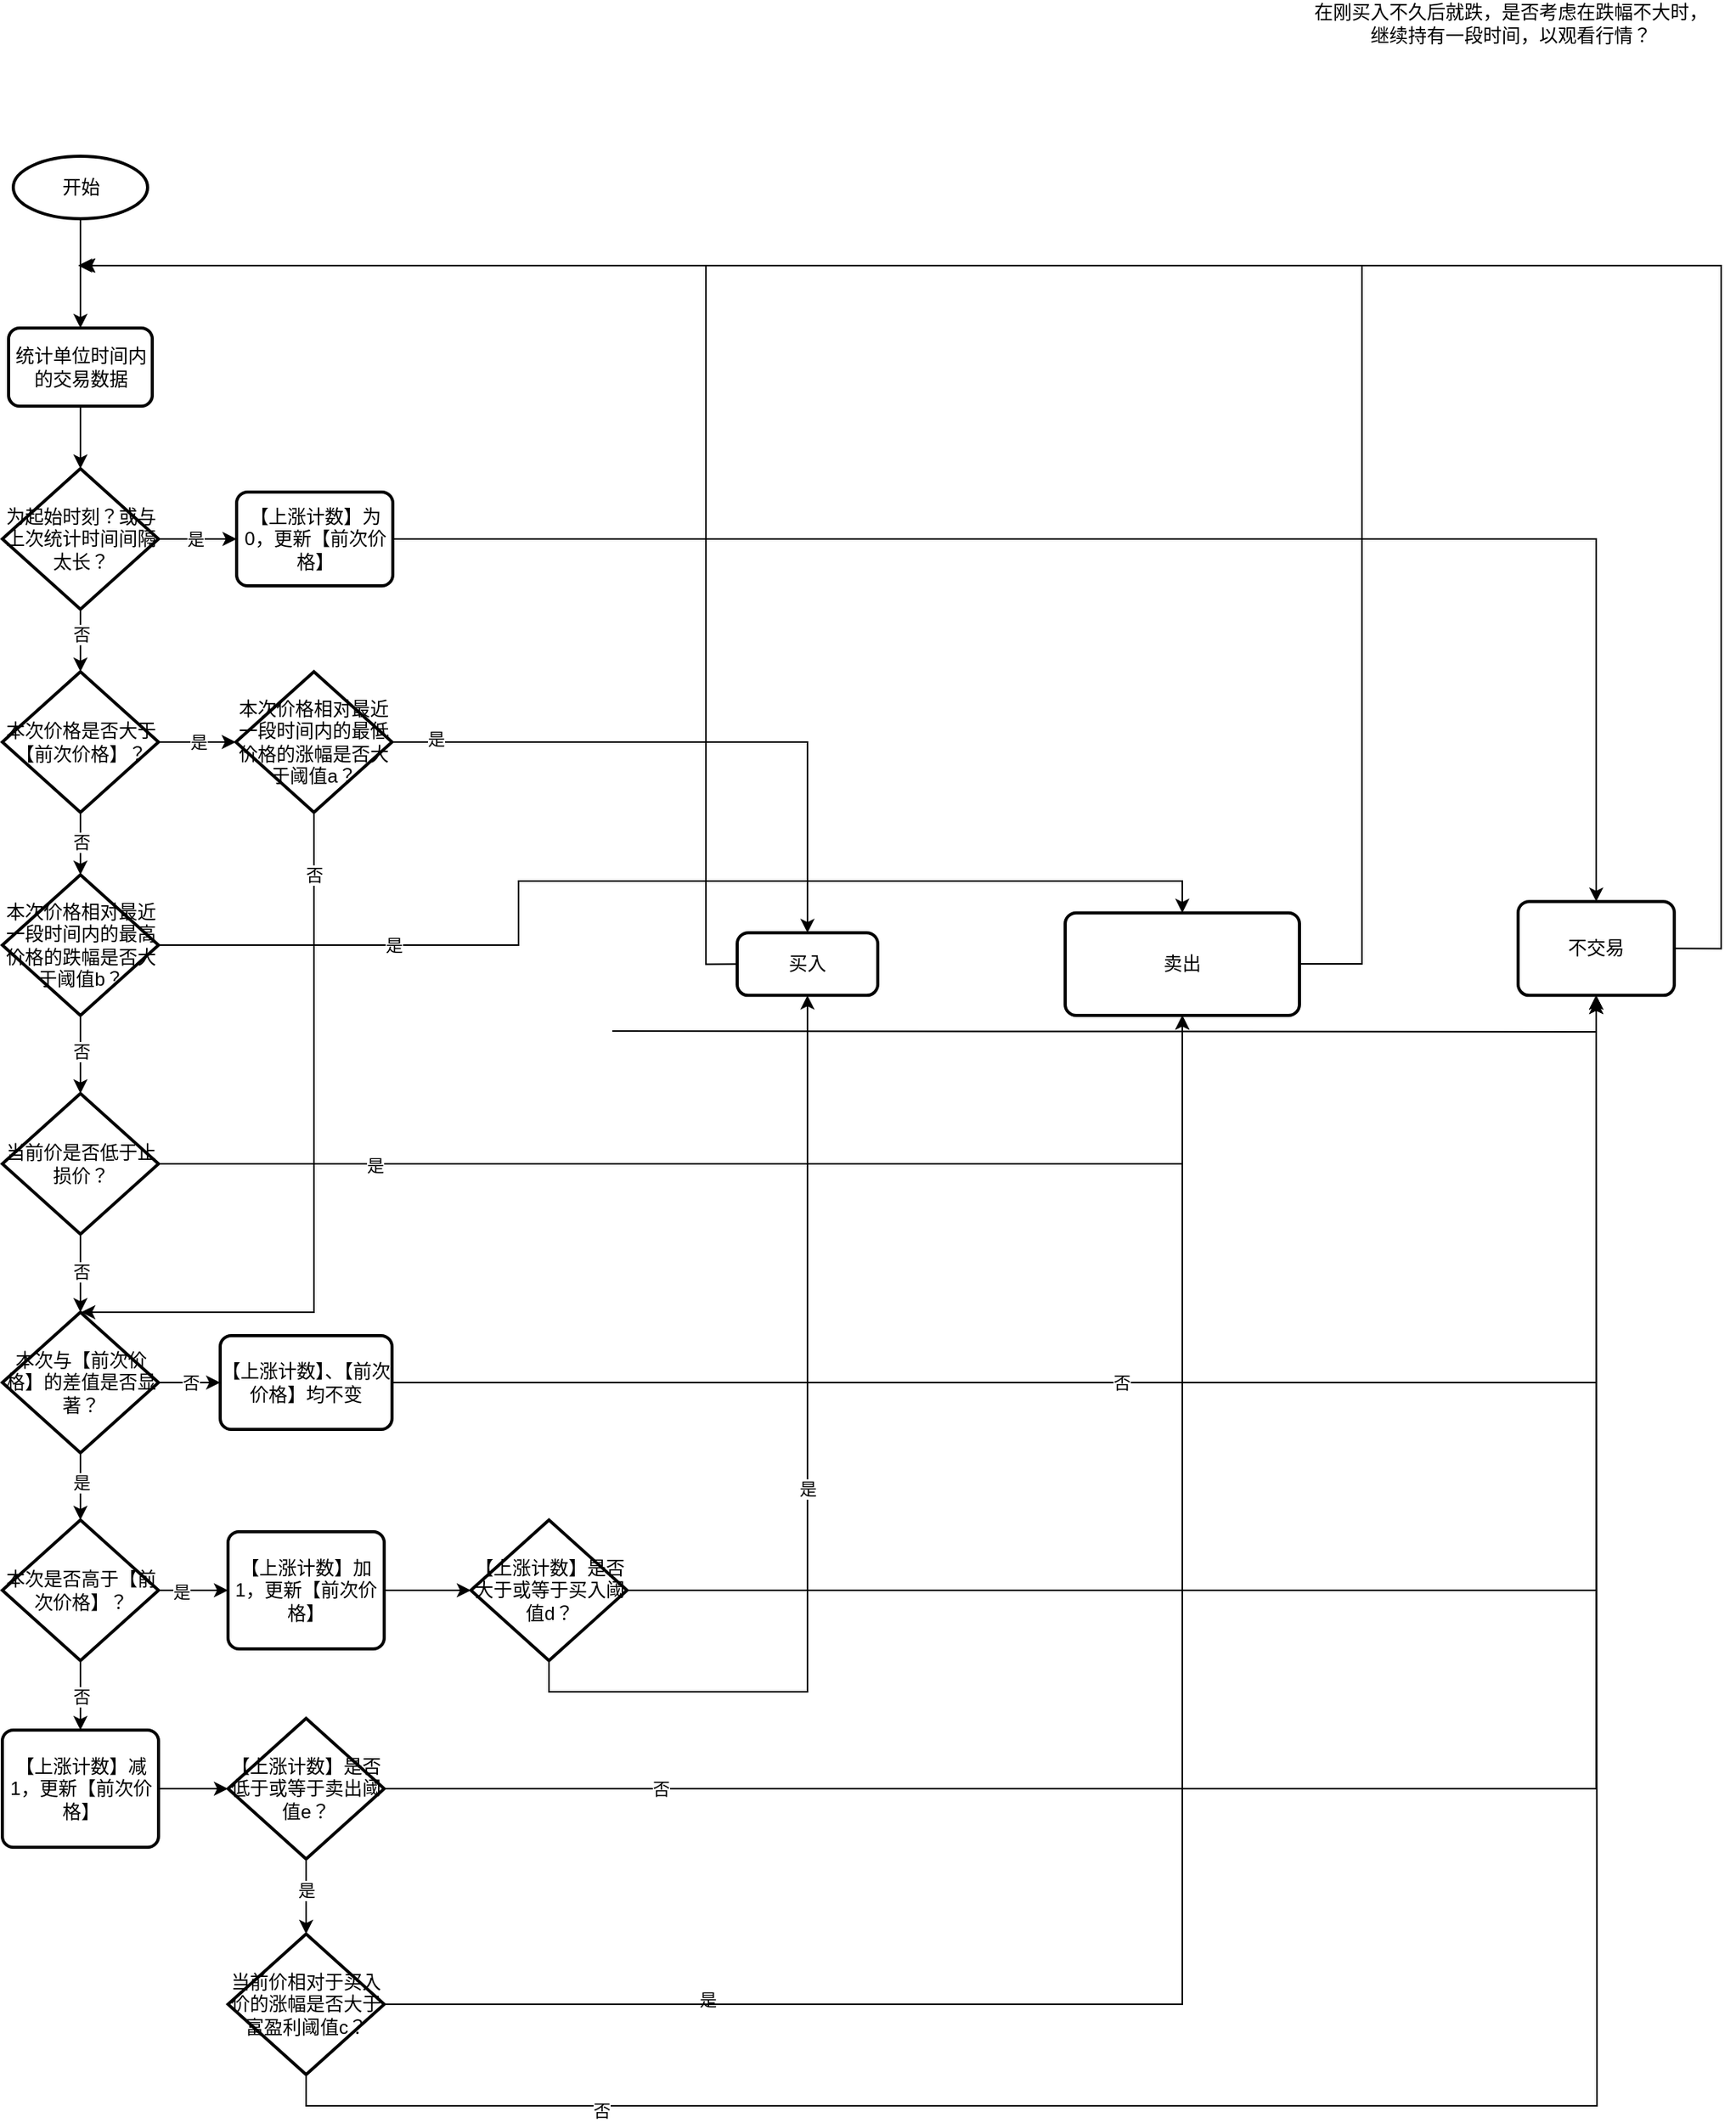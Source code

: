 <mxfile version="14.8.4" type="github">
  <diagram id="2ZFNNBM-ACg8ZISX8_SK" name="Page-1">
    <mxGraphModel dx="1396" dy="2590" grid="1" gridSize="10" guides="1" tooltips="1" connect="1" arrows="1" fold="1" page="1" pageScale="1" pageWidth="1200" pageHeight="1920" math="0" shadow="0">
      <root>
        <mxCell id="0" />
        <mxCell id="1" parent="0" />
        <mxCell id="_Ceq1OB2dmYE29qhMk_X-7" style="edgeStyle=orthogonalEdgeStyle;rounded=0;orthogonalLoop=1;jettySize=auto;html=1;exitX=0.5;exitY=1;exitDx=0;exitDy=0;exitPerimeter=0;" parent="1" source="_Ceq1OB2dmYE29qhMk_X-1" target="_Ceq1OB2dmYE29qhMk_X-2" edge="1">
          <mxGeometry relative="1" as="geometry" />
        </mxCell>
        <mxCell id="_Ceq1OB2dmYE29qhMk_X-1" value="开始" style="strokeWidth=2;html=1;shape=mxgraph.flowchart.start_1;whiteSpace=wrap;" parent="1" vertex="1">
          <mxGeometry x="36.5" y="40" width="86" height="40" as="geometry" />
        </mxCell>
        <mxCell id="_Ceq1OB2dmYE29qhMk_X-8" style="edgeStyle=orthogonalEdgeStyle;rounded=0;orthogonalLoop=1;jettySize=auto;html=1;exitX=0.5;exitY=1;exitDx=0;exitDy=0;entryX=0.5;entryY=0;entryDx=0;entryDy=0;entryPerimeter=0;" parent="1" source="_Ceq1OB2dmYE29qhMk_X-2" target="_Ceq1OB2dmYE29qhMk_X-3" edge="1">
          <mxGeometry relative="1" as="geometry" />
        </mxCell>
        <mxCell id="_Ceq1OB2dmYE29qhMk_X-2" value="统计单位时间内的交易数据" style="rounded=1;whiteSpace=wrap;html=1;absoluteArcSize=1;arcSize=14;strokeWidth=2;" parent="1" vertex="1">
          <mxGeometry x="33.5" y="150" width="92" height="50" as="geometry" />
        </mxCell>
        <mxCell id="_Ceq1OB2dmYE29qhMk_X-5" style="edgeStyle=orthogonalEdgeStyle;rounded=0;orthogonalLoop=1;jettySize=auto;html=1;exitX=1;exitY=0.5;exitDx=0;exitDy=0;exitPerimeter=0;entryX=0;entryY=0.5;entryDx=0;entryDy=0;" parent="1" source="_Ceq1OB2dmYE29qhMk_X-3" target="_Ceq1OB2dmYE29qhMk_X-4" edge="1">
          <mxGeometry relative="1" as="geometry" />
        </mxCell>
        <mxCell id="_Ceq1OB2dmYE29qhMk_X-9" value="是" style="edgeLabel;html=1;align=center;verticalAlign=middle;resizable=0;points=[];" parent="_Ceq1OB2dmYE29qhMk_X-5" vertex="1" connectable="0">
          <mxGeometry x="-0.057" relative="1" as="geometry">
            <mxPoint as="offset" />
          </mxGeometry>
        </mxCell>
        <mxCell id="_Ceq1OB2dmYE29qhMk_X-11" style="edgeStyle=orthogonalEdgeStyle;rounded=0;orthogonalLoop=1;jettySize=auto;html=1;exitX=0.5;exitY=1;exitDx=0;exitDy=0;exitPerimeter=0;entryX=0.5;entryY=0;entryDx=0;entryDy=0;entryPerimeter=0;" parent="1" source="_Ceq1OB2dmYE29qhMk_X-3" target="9dohXg2FG20YzdyysSwt-6" edge="1">
          <mxGeometry relative="1" as="geometry" />
        </mxCell>
        <mxCell id="_Ceq1OB2dmYE29qhMk_X-12" value="否" style="edgeLabel;html=1;align=center;verticalAlign=middle;resizable=0;points=[];" parent="_Ceq1OB2dmYE29qhMk_X-11" vertex="1" connectable="0">
          <mxGeometry x="-0.2" relative="1" as="geometry">
            <mxPoint as="offset" />
          </mxGeometry>
        </mxCell>
        <mxCell id="_Ceq1OB2dmYE29qhMk_X-3" value="为起始时刻？或与上次统计时间间隔太长？" style="strokeWidth=2;html=1;shape=mxgraph.flowchart.decision;whiteSpace=wrap;" parent="1" vertex="1">
          <mxGeometry x="29.5" y="240" width="100" height="90" as="geometry" />
        </mxCell>
        <mxCell id="_Ceq1OB2dmYE29qhMk_X-6" style="edgeStyle=orthogonalEdgeStyle;rounded=0;orthogonalLoop=1;jettySize=auto;html=1;exitX=1;exitY=0.5;exitDx=0;exitDy=0;" parent="1" source="_Ceq1OB2dmYE29qhMk_X-17" edge="1">
          <mxGeometry relative="1" as="geometry">
            <mxPoint x="79.5" y="110" as="targetPoint" />
            <Array as="points">
              <mxPoint x="1130" y="547" />
              <mxPoint x="1130" y="110" />
            </Array>
          </mxGeometry>
        </mxCell>
        <mxCell id="_Ceq1OB2dmYE29qhMk_X-18" style="edgeStyle=orthogonalEdgeStyle;rounded=0;orthogonalLoop=1;jettySize=auto;html=1;exitX=1;exitY=0.5;exitDx=0;exitDy=0;" parent="1" source="_Ceq1OB2dmYE29qhMk_X-4" target="_Ceq1OB2dmYE29qhMk_X-17" edge="1">
          <mxGeometry relative="1" as="geometry" />
        </mxCell>
        <mxCell id="_Ceq1OB2dmYE29qhMk_X-4" value="【上涨计数】为0，更新【前次价格】" style="rounded=1;whiteSpace=wrap;html=1;absoluteArcSize=1;arcSize=14;strokeWidth=2;" parent="1" vertex="1">
          <mxGeometry x="179.5" y="255" width="100" height="60" as="geometry" />
        </mxCell>
        <mxCell id="_Ceq1OB2dmYE29qhMk_X-17" value="不交易" style="rounded=1;whiteSpace=wrap;html=1;absoluteArcSize=1;arcSize=14;strokeWidth=2;" parent="1" vertex="1">
          <mxGeometry x="1000" y="517.18" width="100" height="60" as="geometry" />
        </mxCell>
        <mxCell id="_Ceq1OB2dmYE29qhMk_X-29" value="否" style="edgeStyle=orthogonalEdgeStyle;rounded=0;orthogonalLoop=1;jettySize=auto;html=1;exitX=1;exitY=0.5;exitDx=0;exitDy=0;exitPerimeter=0;entryX=0;entryY=0.5;entryDx=0;entryDy=0;" parent="1" source="_Ceq1OB2dmYE29qhMk_X-24" target="_Ceq1OB2dmYE29qhMk_X-28" edge="1">
          <mxGeometry relative="1" as="geometry" />
        </mxCell>
        <mxCell id="_Ceq1OB2dmYE29qhMk_X-50" style="edgeStyle=orthogonalEdgeStyle;rounded=0;orthogonalLoop=1;jettySize=auto;html=1;exitX=0.5;exitY=1;exitDx=0;exitDy=0;exitPerimeter=0;entryX=0.5;entryY=0;entryDx=0;entryDy=0;entryPerimeter=0;" parent="1" source="_Ceq1OB2dmYE29qhMk_X-24" target="_Ceq1OB2dmYE29qhMk_X-32" edge="1">
          <mxGeometry relative="1" as="geometry">
            <mxPoint x="139.5" y="900" as="sourcePoint" />
            <mxPoint x="79" y="908" as="targetPoint" />
          </mxGeometry>
        </mxCell>
        <mxCell id="_Ceq1OB2dmYE29qhMk_X-51" value="是" style="edgeLabel;html=1;align=center;verticalAlign=middle;resizable=0;points=[];" parent="_Ceq1OB2dmYE29qhMk_X-50" vertex="1" connectable="0">
          <mxGeometry x="-0.081" y="1" relative="1" as="geometry">
            <mxPoint x="-1" y="-1" as="offset" />
          </mxGeometry>
        </mxCell>
        <mxCell id="_Ceq1OB2dmYE29qhMk_X-24" value="本次与【前次价格】的差值是否显著？" style="strokeWidth=2;html=1;shape=mxgraph.flowchart.decision;whiteSpace=wrap;" parent="1" vertex="1">
          <mxGeometry x="29.5" y="780" width="100" height="90" as="geometry" />
        </mxCell>
        <mxCell id="_Ceq1OB2dmYE29qhMk_X-28" value="【上涨计数】、【前次价格】均不变" style="rounded=1;whiteSpace=wrap;html=1;absoluteArcSize=1;arcSize=14;strokeWidth=2;" parent="1" vertex="1">
          <mxGeometry x="169" y="795" width="110" height="60" as="geometry" />
        </mxCell>
        <mxCell id="_Ceq1OB2dmYE29qhMk_X-36" style="edgeStyle=orthogonalEdgeStyle;rounded=0;orthogonalLoop=1;jettySize=auto;html=1;exitX=1;exitY=0.5;exitDx=0;exitDy=0;exitPerimeter=0;entryX=0;entryY=0.5;entryDx=0;entryDy=0;" parent="1" source="_Ceq1OB2dmYE29qhMk_X-32" target="_Ceq1OB2dmYE29qhMk_X-35" edge="1">
          <mxGeometry relative="1" as="geometry" />
        </mxCell>
        <mxCell id="_Ceq1OB2dmYE29qhMk_X-37" value="是" style="edgeLabel;html=1;align=center;verticalAlign=middle;resizable=0;points=[];" parent="_Ceq1OB2dmYE29qhMk_X-36" vertex="1" connectable="0">
          <mxGeometry x="-0.346" y="-1" relative="1" as="geometry">
            <mxPoint as="offset" />
          </mxGeometry>
        </mxCell>
        <mxCell id="_Ceq1OB2dmYE29qhMk_X-46" value="否" style="edgeStyle=orthogonalEdgeStyle;rounded=0;orthogonalLoop=1;jettySize=auto;html=1;exitX=0.5;exitY=1;exitDx=0;exitDy=0;exitPerimeter=0;" parent="1" source="_Ceq1OB2dmYE29qhMk_X-32" target="_Ceq1OB2dmYE29qhMk_X-45" edge="1">
          <mxGeometry relative="1" as="geometry" />
        </mxCell>
        <mxCell id="_Ceq1OB2dmYE29qhMk_X-32" value="本次是否高于【前次价格】？" style="strokeWidth=2;html=1;shape=mxgraph.flowchart.decision;whiteSpace=wrap;" parent="1" vertex="1">
          <mxGeometry x="29.5" y="913" width="100" height="90" as="geometry" />
        </mxCell>
        <mxCell id="_Ceq1OB2dmYE29qhMk_X-39" value="" style="edgeStyle=orthogonalEdgeStyle;rounded=0;orthogonalLoop=1;jettySize=auto;html=1;exitX=1;exitY=0.5;exitDx=0;exitDy=0;entryX=0;entryY=0.5;entryDx=0;entryDy=0;entryPerimeter=0;" parent="1" source="_Ceq1OB2dmYE29qhMk_X-35" target="_Ceq1OB2dmYE29qhMk_X-38" edge="1">
          <mxGeometry relative="1" as="geometry" />
        </mxCell>
        <mxCell id="_Ceq1OB2dmYE29qhMk_X-35" value="【上涨计数】加1，更新【前次价格】" style="rounded=1;whiteSpace=wrap;html=1;absoluteArcSize=1;arcSize=14;strokeWidth=2;" parent="1" vertex="1">
          <mxGeometry x="174" y="920.5" width="100" height="75" as="geometry" />
        </mxCell>
        <mxCell id="_Ceq1OB2dmYE29qhMk_X-40" style="edgeStyle=orthogonalEdgeStyle;rounded=0;orthogonalLoop=1;jettySize=auto;html=1;exitX=1;exitY=0.5;exitDx=0;exitDy=0;exitPerimeter=0;entryX=0.5;entryY=1;entryDx=0;entryDy=0;" parent="1" source="_Ceq1OB2dmYE29qhMk_X-38" target="_Ceq1OB2dmYE29qhMk_X-17" edge="1">
          <mxGeometry relative="1" as="geometry">
            <Array as="points">
              <mxPoint x="1050" y="958" />
            </Array>
          </mxGeometry>
        </mxCell>
        <mxCell id="_Ceq1OB2dmYE29qhMk_X-41" value="是" style="edgeLabel;html=1;align=center;verticalAlign=middle;resizable=0;points=[];" parent="_Ceq1OB2dmYE29qhMk_X-40" vertex="1" connectable="0">
          <mxGeometry x="-0.264" y="-1" relative="1" as="geometry">
            <mxPoint x="-317" y="261" as="offset" />
          </mxGeometry>
        </mxCell>
        <mxCell id="_Ceq1OB2dmYE29qhMk_X-43" value="是" style="edgeStyle=orthogonalEdgeStyle;rounded=0;orthogonalLoop=1;jettySize=auto;html=1;exitX=0.5;exitY=1;exitDx=0;exitDy=0;exitPerimeter=0;" parent="1" source="_Ceq1OB2dmYE29qhMk_X-38" target="_Ceq1OB2dmYE29qhMk_X-42" edge="1">
          <mxGeometry relative="1" as="geometry" />
        </mxCell>
        <mxCell id="_Ceq1OB2dmYE29qhMk_X-38" value="【上涨计数】是否大于或等于买入阈值d？" style="strokeWidth=2;html=1;shape=mxgraph.flowchart.decision;whiteSpace=wrap;" parent="1" vertex="1">
          <mxGeometry x="329.5" y="913" width="100" height="90" as="geometry" />
        </mxCell>
        <mxCell id="_Ceq1OB2dmYE29qhMk_X-44" style="edgeStyle=orthogonalEdgeStyle;rounded=0;orthogonalLoop=1;jettySize=auto;html=1;exitX=0;exitY=0.5;exitDx=0;exitDy=0;" parent="1" source="_Ceq1OB2dmYE29qhMk_X-42" edge="1">
          <mxGeometry relative="1" as="geometry">
            <mxPoint x="78" y="110" as="targetPoint" />
            <Array as="points">
              <mxPoint x="480" y="557" />
              <mxPoint x="480" y="110" />
            </Array>
          </mxGeometry>
        </mxCell>
        <mxCell id="_Ceq1OB2dmYE29qhMk_X-42" value="买入" style="rounded=1;whiteSpace=wrap;html=1;absoluteArcSize=1;arcSize=14;strokeWidth=2;" parent="1" vertex="1">
          <mxGeometry x="500" y="537.18" width="90" height="40" as="geometry" />
        </mxCell>
        <mxCell id="_Ceq1OB2dmYE29qhMk_X-47" style="edgeStyle=orthogonalEdgeStyle;rounded=0;orthogonalLoop=1;jettySize=auto;html=1;exitX=1;exitY=0.5;exitDx=0;exitDy=0;exitPerimeter=0;" parent="1" source="9dohXg2FG20YzdyysSwt-2" edge="1">
          <mxGeometry relative="1" as="geometry">
            <mxPoint x="1050" y="580" as="targetPoint" />
            <mxPoint x="269.5" y="1003" as="sourcePoint" />
            <Array as="points">
              <mxPoint x="1050" y="1085" />
            </Array>
          </mxGeometry>
        </mxCell>
        <mxCell id="_Ceq1OB2dmYE29qhMk_X-81" value="否" style="edgeLabel;html=1;align=center;verticalAlign=middle;resizable=0;points=[];" parent="_Ceq1OB2dmYE29qhMk_X-47" vertex="1" connectable="0">
          <mxGeometry x="-0.784" relative="1" as="geometry">
            <mxPoint x="38" as="offset" />
          </mxGeometry>
        </mxCell>
        <mxCell id="9dohXg2FG20YzdyysSwt-3" style="edgeStyle=orthogonalEdgeStyle;rounded=0;orthogonalLoop=1;jettySize=auto;html=1;exitX=1;exitY=0.5;exitDx=0;exitDy=0;entryX=0;entryY=0.5;entryDx=0;entryDy=0;entryPerimeter=0;" edge="1" parent="1" source="_Ceq1OB2dmYE29qhMk_X-45" target="9dohXg2FG20YzdyysSwt-2">
          <mxGeometry relative="1" as="geometry" />
        </mxCell>
        <mxCell id="_Ceq1OB2dmYE29qhMk_X-45" value="【上涨计数】减1，更新【前次价格】" style="rounded=1;whiteSpace=wrap;html=1;absoluteArcSize=1;arcSize=14;strokeWidth=2;" parent="1" vertex="1">
          <mxGeometry x="29.5" y="1047.5" width="100" height="75" as="geometry" />
        </mxCell>
        <mxCell id="_Ceq1OB2dmYE29qhMk_X-83" style="edgeStyle=orthogonalEdgeStyle;rounded=0;orthogonalLoop=1;jettySize=auto;html=1;exitX=1;exitY=0.5;exitDx=0;exitDy=0;exitPerimeter=0;entryX=0.5;entryY=1;entryDx=0;entryDy=0;" parent="1" source="9dohXg2FG20YzdyysSwt-21" target="_Ceq1OB2dmYE29qhMk_X-99" edge="1">
          <mxGeometry relative="1" as="geometry">
            <mxPoint x="307.5" y="1218" as="sourcePoint" />
          </mxGeometry>
        </mxCell>
        <mxCell id="_Ceq1OB2dmYE29qhMk_X-97" style="edgeStyle=orthogonalEdgeStyle;rounded=0;orthogonalLoop=1;jettySize=auto;html=1;exitX=1;exitY=0.5;exitDx=0;exitDy=0;" parent="1" source="_Ceq1OB2dmYE29qhMk_X-28" target="_Ceq1OB2dmYE29qhMk_X-17" edge="1">
          <mxGeometry relative="1" as="geometry">
            <mxPoint x="387" y="870" as="sourcePoint" />
            <Array as="points">
              <mxPoint x="1050" y="825" />
            </Array>
          </mxGeometry>
        </mxCell>
        <mxCell id="_Ceq1OB2dmYE29qhMk_X-98" value="否" style="edgeLabel;html=1;align=center;verticalAlign=middle;resizable=0;points=[];" parent="_Ceq1OB2dmYE29qhMk_X-97" vertex="1" connectable="0">
          <mxGeometry x="-0.086" relative="1" as="geometry">
            <mxPoint x="1" as="offset" />
          </mxGeometry>
        </mxCell>
        <mxCell id="_Ceq1OB2dmYE29qhMk_X-101" style="edgeStyle=orthogonalEdgeStyle;rounded=0;orthogonalLoop=1;jettySize=auto;html=1;" parent="1" edge="1">
          <mxGeometry relative="1" as="geometry">
            <mxPoint x="80" y="110" as="targetPoint" />
            <Array as="points">
              <mxPoint x="900" y="557" />
              <mxPoint x="900" y="110" />
            </Array>
            <mxPoint x="860" y="557" as="sourcePoint" />
          </mxGeometry>
        </mxCell>
        <mxCell id="_Ceq1OB2dmYE29qhMk_X-99" value="卖出" style="rounded=1;whiteSpace=wrap;html=1;absoluteArcSize=1;arcSize=14;strokeWidth=2;" parent="1" vertex="1">
          <mxGeometry x="710" y="524.37" width="150" height="65.64" as="geometry" />
        </mxCell>
        <mxCell id="_Ceq1OB2dmYE29qhMk_X-103" value="在刚买入不久后就跌，是否考虑在跌幅不大时，&lt;br&gt;继续持有一段时间，以观看行情？" style="text;html=1;align=center;verticalAlign=middle;resizable=0;points=[];autosize=1;strokeColor=none;" parent="1" vertex="1">
          <mxGeometry x="860" y="-60" width="270" height="30" as="geometry" />
        </mxCell>
        <mxCell id="9dohXg2FG20YzdyysSwt-39" style="edgeStyle=orthogonalEdgeStyle;rounded=0;orthogonalLoop=1;jettySize=auto;html=1;exitX=0.5;exitY=1;exitDx=0;exitDy=0;exitPerimeter=0;entryX=0.5;entryY=0;entryDx=0;entryDy=0;entryPerimeter=0;" edge="1" parent="1" source="9dohXg2FG20YzdyysSwt-2" target="9dohXg2FG20YzdyysSwt-21">
          <mxGeometry relative="1" as="geometry" />
        </mxCell>
        <mxCell id="9dohXg2FG20YzdyysSwt-40" value="是" style="edgeLabel;html=1;align=center;verticalAlign=middle;resizable=0;points=[];" vertex="1" connectable="0" parent="9dohXg2FG20YzdyysSwt-39">
          <mxGeometry x="-0.167" relative="1" as="geometry">
            <mxPoint as="offset" />
          </mxGeometry>
        </mxCell>
        <mxCell id="9dohXg2FG20YzdyysSwt-2" value="【上涨计数】是否低于或等于卖出阈值e？" style="strokeWidth=2;html=1;shape=mxgraph.flowchart.decision;whiteSpace=wrap;" vertex="1" parent="1">
          <mxGeometry x="174" y="1040" width="100" height="90" as="geometry" />
        </mxCell>
        <mxCell id="9dohXg2FG20YzdyysSwt-8" value="是" style="edgeStyle=orthogonalEdgeStyle;rounded=0;orthogonalLoop=1;jettySize=auto;html=1;exitX=1;exitY=0.5;exitDx=0;exitDy=0;exitPerimeter=0;entryX=0;entryY=0.5;entryDx=0;entryDy=0;entryPerimeter=0;" edge="1" parent="1" source="9dohXg2FG20YzdyysSwt-6" target="9dohXg2FG20YzdyysSwt-9">
          <mxGeometry relative="1" as="geometry">
            <mxPoint x="179.5" y="415" as="targetPoint" />
          </mxGeometry>
        </mxCell>
        <mxCell id="9dohXg2FG20YzdyysSwt-13" style="edgeStyle=orthogonalEdgeStyle;rounded=0;orthogonalLoop=1;jettySize=auto;html=1;exitX=0.5;exitY=1;exitDx=0;exitDy=0;exitPerimeter=0;entryX=0.5;entryY=0;entryDx=0;entryDy=0;entryPerimeter=0;" edge="1" parent="1" source="9dohXg2FG20YzdyysSwt-6" target="9dohXg2FG20YzdyysSwt-12">
          <mxGeometry relative="1" as="geometry" />
        </mxCell>
        <mxCell id="9dohXg2FG20YzdyysSwt-14" value="否" style="edgeLabel;html=1;align=center;verticalAlign=middle;resizable=0;points=[];" vertex="1" connectable="0" parent="9dohXg2FG20YzdyysSwt-13">
          <mxGeometry x="-0.05" relative="1" as="geometry">
            <mxPoint as="offset" />
          </mxGeometry>
        </mxCell>
        <mxCell id="9dohXg2FG20YzdyysSwt-6" value="本次价格是否大于【前次价格】？" style="strokeWidth=2;html=1;shape=mxgraph.flowchart.decision;whiteSpace=wrap;" vertex="1" parent="1">
          <mxGeometry x="29.5" y="370" width="100" height="90" as="geometry" />
        </mxCell>
        <mxCell id="9dohXg2FG20YzdyysSwt-10" style="edgeStyle=orthogonalEdgeStyle;rounded=0;orthogonalLoop=1;jettySize=auto;html=1;exitX=1;exitY=0.5;exitDx=0;exitDy=0;exitPerimeter=0;entryX=0.5;entryY=0;entryDx=0;entryDy=0;" edge="1" parent="1" source="9dohXg2FG20YzdyysSwt-9" target="_Ceq1OB2dmYE29qhMk_X-42">
          <mxGeometry relative="1" as="geometry" />
        </mxCell>
        <mxCell id="9dohXg2FG20YzdyysSwt-11" value="是" style="edgeLabel;html=1;align=center;verticalAlign=middle;resizable=0;points=[];" vertex="1" connectable="0" parent="9dohXg2FG20YzdyysSwt-10">
          <mxGeometry x="-0.856" y="2" relative="1" as="geometry">
            <mxPoint as="offset" />
          </mxGeometry>
        </mxCell>
        <mxCell id="9dohXg2FG20YzdyysSwt-33" style="edgeStyle=orthogonalEdgeStyle;rounded=0;orthogonalLoop=1;jettySize=auto;html=1;exitX=0.5;exitY=1;exitDx=0;exitDy=0;exitPerimeter=0;" edge="1" parent="1" source="9dohXg2FG20YzdyysSwt-9">
          <mxGeometry relative="1" as="geometry">
            <mxPoint x="80" y="780" as="targetPoint" />
            <Array as="points">
              <mxPoint x="229" y="780" />
            </Array>
          </mxGeometry>
        </mxCell>
        <mxCell id="9dohXg2FG20YzdyysSwt-34" value="否" style="edgeLabel;html=1;align=center;verticalAlign=middle;resizable=0;points=[];" vertex="1" connectable="0" parent="9dohXg2FG20YzdyysSwt-33">
          <mxGeometry x="-0.745" y="1" relative="1" as="geometry">
            <mxPoint x="-1" y="-20" as="offset" />
          </mxGeometry>
        </mxCell>
        <mxCell id="9dohXg2FG20YzdyysSwt-9" value="本次价格相对最近一段时间内的最低价格的涨幅是否大于阈值a？" style="strokeWidth=2;html=1;shape=mxgraph.flowchart.decision;whiteSpace=wrap;" vertex="1" parent="1">
          <mxGeometry x="179" y="370" width="100" height="90" as="geometry" />
        </mxCell>
        <mxCell id="9dohXg2FG20YzdyysSwt-15" style="edgeStyle=orthogonalEdgeStyle;rounded=0;orthogonalLoop=1;jettySize=auto;html=1;exitX=0.5;exitY=1;exitDx=0;exitDy=0;exitPerimeter=0;entryX=0.5;entryY=0;entryDx=0;entryDy=0;entryPerimeter=0;" edge="1" parent="1" source="9dohXg2FG20YzdyysSwt-12" target="9dohXg2FG20YzdyysSwt-24">
          <mxGeometry relative="1" as="geometry" />
        </mxCell>
        <mxCell id="9dohXg2FG20YzdyysSwt-16" value="否" style="edgeLabel;html=1;align=center;verticalAlign=middle;resizable=0;points=[];" vertex="1" connectable="0" parent="9dohXg2FG20YzdyysSwt-15">
          <mxGeometry x="-0.08" y="2" relative="1" as="geometry">
            <mxPoint x="-2" as="offset" />
          </mxGeometry>
        </mxCell>
        <mxCell id="9dohXg2FG20YzdyysSwt-23" value="是" style="edgeStyle=orthogonalEdgeStyle;rounded=0;orthogonalLoop=1;jettySize=auto;html=1;exitX=1;exitY=0.5;exitDx=0;exitDy=0;exitPerimeter=0;entryX=0.5;entryY=0;entryDx=0;entryDy=0;" edge="1" parent="1" source="9dohXg2FG20YzdyysSwt-12" target="_Ceq1OB2dmYE29qhMk_X-99">
          <mxGeometry x="-0.58" relative="1" as="geometry">
            <mxPoint x="180" y="610" as="targetPoint" />
            <Array as="points">
              <mxPoint x="360" y="545" />
              <mxPoint x="360" y="504" />
              <mxPoint x="785" y="504" />
            </Array>
            <mxPoint as="offset" />
          </mxGeometry>
        </mxCell>
        <mxCell id="9dohXg2FG20YzdyysSwt-12" value="本次价格相对最近一段时间内的最高价格的跌幅是否大于阈值b？" style="strokeWidth=2;html=1;shape=mxgraph.flowchart.decision;whiteSpace=wrap;" vertex="1" parent="1">
          <mxGeometry x="29.5" y="500" width="100" height="90" as="geometry" />
        </mxCell>
        <mxCell id="9dohXg2FG20YzdyysSwt-42" style="edgeStyle=orthogonalEdgeStyle;rounded=0;orthogonalLoop=1;jettySize=auto;html=1;exitX=0.5;exitY=1;exitDx=0;exitDy=0;exitPerimeter=0;" edge="1" parent="1" source="9dohXg2FG20YzdyysSwt-21">
          <mxGeometry relative="1" as="geometry">
            <mxPoint x="1050" y="580" as="targetPoint" />
          </mxGeometry>
        </mxCell>
        <mxCell id="9dohXg2FG20YzdyysSwt-43" value="否" style="edgeLabel;html=1;align=center;verticalAlign=middle;resizable=0;points=[];" vertex="1" connectable="0" parent="9dohXg2FG20YzdyysSwt-42">
          <mxGeometry x="-0.732" y="-3" relative="1" as="geometry">
            <mxPoint as="offset" />
          </mxGeometry>
        </mxCell>
        <mxCell id="9dohXg2FG20YzdyysSwt-21" value="当前价相对于买入价的涨幅是否大于富盈利阈值c？" style="strokeWidth=2;html=1;shape=mxgraph.flowchart.decision;whiteSpace=wrap;" vertex="1" parent="1">
          <mxGeometry x="174" y="1178" width="100" height="90" as="geometry" />
        </mxCell>
        <mxCell id="9dohXg2FG20YzdyysSwt-31" style="edgeStyle=orthogonalEdgeStyle;rounded=0;orthogonalLoop=1;jettySize=auto;html=1;entryX=0.5;entryY=1;entryDx=0;entryDy=0;" edge="1" parent="1" target="_Ceq1OB2dmYE29qhMk_X-17">
          <mxGeometry relative="1" as="geometry">
            <mxPoint x="420" y="600" as="sourcePoint" />
          </mxGeometry>
        </mxCell>
        <mxCell id="9dohXg2FG20YzdyysSwt-35" style="edgeStyle=orthogonalEdgeStyle;rounded=0;orthogonalLoop=1;jettySize=auto;html=1;exitX=0.5;exitY=1;exitDx=0;exitDy=0;exitPerimeter=0;" edge="1" parent="1" source="9dohXg2FG20YzdyysSwt-24" target="_Ceq1OB2dmYE29qhMk_X-24">
          <mxGeometry relative="1" as="geometry" />
        </mxCell>
        <mxCell id="9dohXg2FG20YzdyysSwt-36" value="否" style="edgeLabel;html=1;align=center;verticalAlign=middle;resizable=0;points=[];" vertex="1" connectable="0" parent="9dohXg2FG20YzdyysSwt-35">
          <mxGeometry x="-0.033" relative="1" as="geometry">
            <mxPoint as="offset" />
          </mxGeometry>
        </mxCell>
        <mxCell id="9dohXg2FG20YzdyysSwt-37" style="edgeStyle=orthogonalEdgeStyle;rounded=0;orthogonalLoop=1;jettySize=auto;html=1;exitX=1;exitY=0.5;exitDx=0;exitDy=0;exitPerimeter=0;entryX=0.5;entryY=1;entryDx=0;entryDy=0;" edge="1" parent="1" source="9dohXg2FG20YzdyysSwt-24" target="_Ceq1OB2dmYE29qhMk_X-99">
          <mxGeometry relative="1" as="geometry" />
        </mxCell>
        <mxCell id="9dohXg2FG20YzdyysSwt-38" value="是" style="edgeLabel;html=1;align=center;verticalAlign=middle;resizable=0;points=[];" vertex="1" connectable="0" parent="9dohXg2FG20YzdyysSwt-37">
          <mxGeometry x="-0.631" y="-1" relative="1" as="geometry">
            <mxPoint as="offset" />
          </mxGeometry>
        </mxCell>
        <mxCell id="9dohXg2FG20YzdyysSwt-24" value="当前价是否低于止损价？" style="strokeWidth=2;html=1;shape=mxgraph.flowchart.decision;whiteSpace=wrap;" vertex="1" parent="1">
          <mxGeometry x="29.5" y="640" width="100" height="90" as="geometry" />
        </mxCell>
      </root>
    </mxGraphModel>
  </diagram>
</mxfile>
